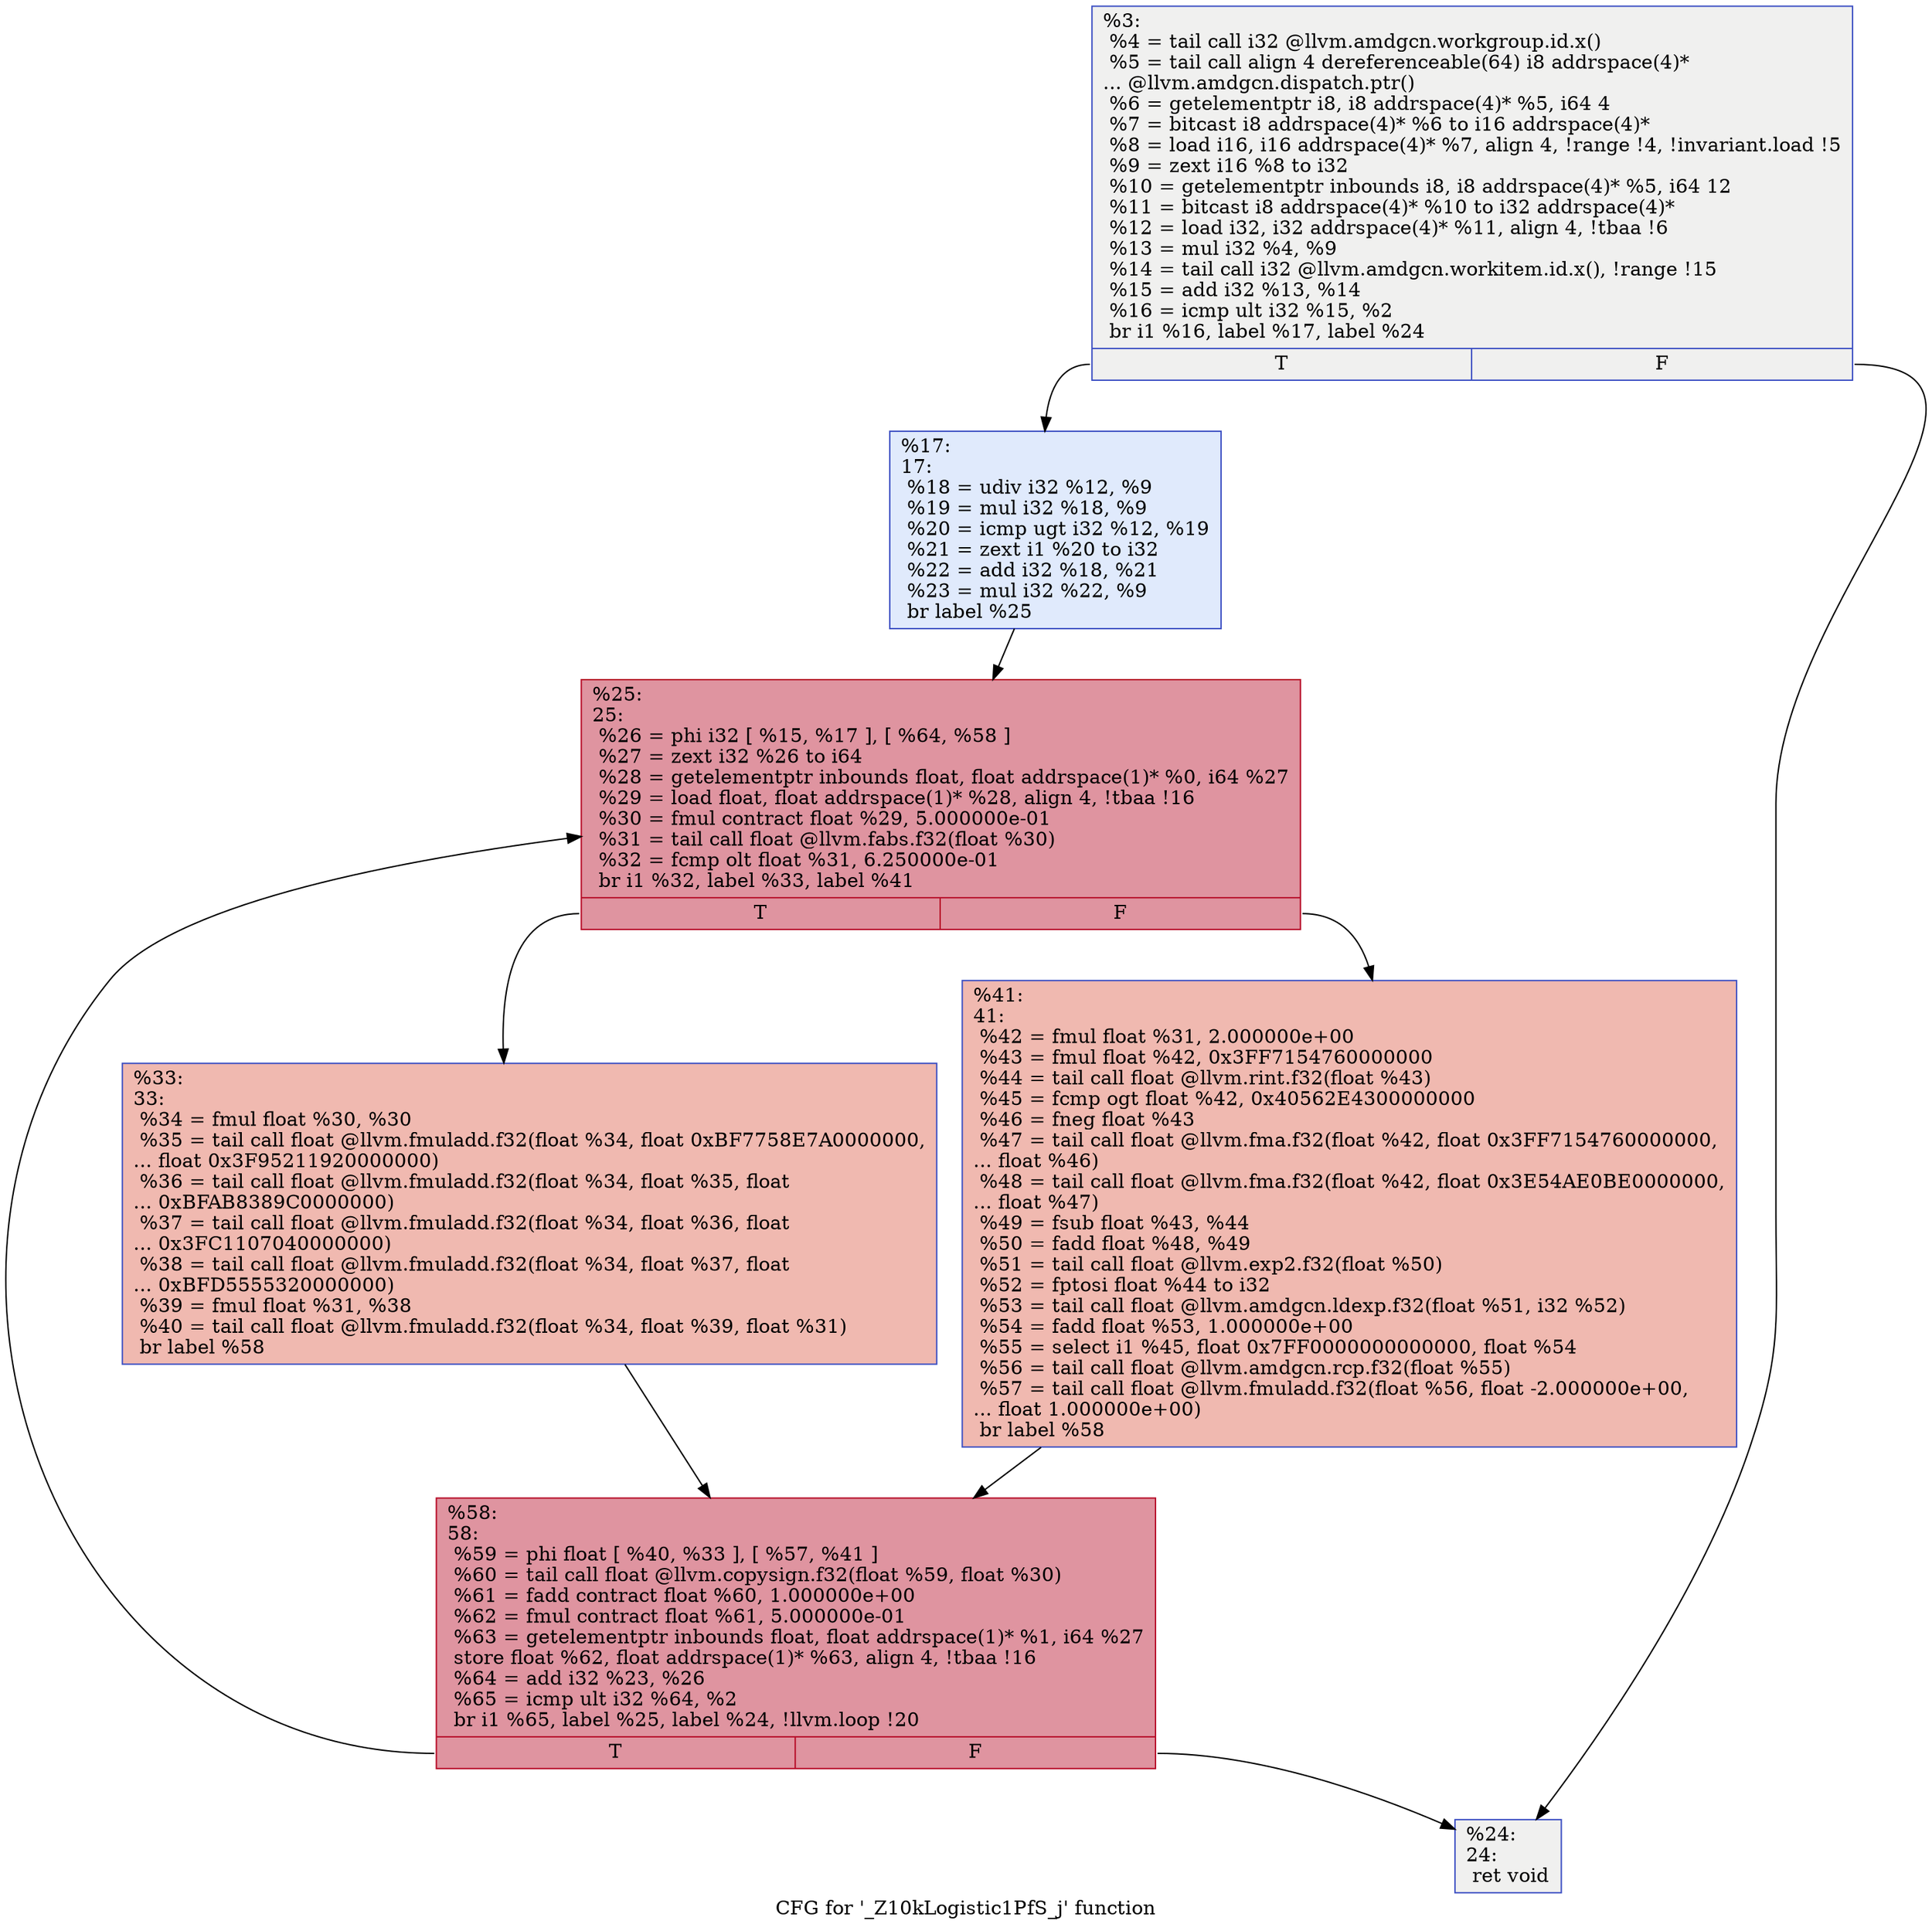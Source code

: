 digraph "CFG for '_Z10kLogistic1PfS_j' function" {
	label="CFG for '_Z10kLogistic1PfS_j' function";

	Node0x46e2070 [shape=record,color="#3d50c3ff", style=filled, fillcolor="#dedcdb70",label="{%3:\l  %4 = tail call i32 @llvm.amdgcn.workgroup.id.x()\l  %5 = tail call align 4 dereferenceable(64) i8 addrspace(4)*\l... @llvm.amdgcn.dispatch.ptr()\l  %6 = getelementptr i8, i8 addrspace(4)* %5, i64 4\l  %7 = bitcast i8 addrspace(4)* %6 to i16 addrspace(4)*\l  %8 = load i16, i16 addrspace(4)* %7, align 4, !range !4, !invariant.load !5\l  %9 = zext i16 %8 to i32\l  %10 = getelementptr inbounds i8, i8 addrspace(4)* %5, i64 12\l  %11 = bitcast i8 addrspace(4)* %10 to i32 addrspace(4)*\l  %12 = load i32, i32 addrspace(4)* %11, align 4, !tbaa !6\l  %13 = mul i32 %4, %9\l  %14 = tail call i32 @llvm.amdgcn.workitem.id.x(), !range !15\l  %15 = add i32 %13, %14\l  %16 = icmp ult i32 %15, %2\l  br i1 %16, label %17, label %24\l|{<s0>T|<s1>F}}"];
	Node0x46e2070:s0 -> Node0x46e39c0;
	Node0x46e2070:s1 -> Node0x46e4370;
	Node0x46e39c0 [shape=record,color="#3d50c3ff", style=filled, fillcolor="#b9d0f970",label="{%17:\l17:                                               \l  %18 = udiv i32 %12, %9\l  %19 = mul i32 %18, %9\l  %20 = icmp ugt i32 %12, %19\l  %21 = zext i1 %20 to i32\l  %22 = add i32 %18, %21\l  %23 = mul i32 %22, %9\l  br label %25\l}"];
	Node0x46e39c0 -> Node0x46e47f0;
	Node0x46e4370 [shape=record,color="#3d50c3ff", style=filled, fillcolor="#dedcdb70",label="{%24:\l24:                                               \l  ret void\l}"];
	Node0x46e47f0 [shape=record,color="#b70d28ff", style=filled, fillcolor="#b70d2870",label="{%25:\l25:                                               \l  %26 = phi i32 [ %15, %17 ], [ %64, %58 ]\l  %27 = zext i32 %26 to i64\l  %28 = getelementptr inbounds float, float addrspace(1)* %0, i64 %27\l  %29 = load float, float addrspace(1)* %28, align 4, !tbaa !16\l  %30 = fmul contract float %29, 5.000000e-01\l  %31 = tail call float @llvm.fabs.f32(float %30)\l  %32 = fcmp olt float %31, 6.250000e-01\l  br i1 %32, label %33, label %41\l|{<s0>T|<s1>F}}"];
	Node0x46e47f0:s0 -> Node0x46e4260;
	Node0x46e47f0:s1 -> Node0x46e42f0;
	Node0x46e4260 [shape=record,color="#3d50c3ff", style=filled, fillcolor="#de614d70",label="{%33:\l33:                                               \l  %34 = fmul float %30, %30\l  %35 = tail call float @llvm.fmuladd.f32(float %34, float 0xBF7758E7A0000000,\l... float 0x3F95211920000000)\l  %36 = tail call float @llvm.fmuladd.f32(float %34, float %35, float\l... 0xBFAB8389C0000000)\l  %37 = tail call float @llvm.fmuladd.f32(float %34, float %36, float\l... 0x3FC1107040000000)\l  %38 = tail call float @llvm.fmuladd.f32(float %34, float %37, float\l... 0xBFD5555320000000)\l  %39 = fmul float %31, %38\l  %40 = tail call float @llvm.fmuladd.f32(float %34, float %39, float %31)\l  br label %58\l}"];
	Node0x46e4260 -> Node0x46e4900;
	Node0x46e42f0 [shape=record,color="#3d50c3ff", style=filled, fillcolor="#de614d70",label="{%41:\l41:                                               \l  %42 = fmul float %31, 2.000000e+00\l  %43 = fmul float %42, 0x3FF7154760000000\l  %44 = tail call float @llvm.rint.f32(float %43)\l  %45 = fcmp ogt float %42, 0x40562E4300000000\l  %46 = fneg float %43\l  %47 = tail call float @llvm.fma.f32(float %42, float 0x3FF7154760000000,\l... float %46)\l  %48 = tail call float @llvm.fma.f32(float %42, float 0x3E54AE0BE0000000,\l... float %47)\l  %49 = fsub float %43, %44\l  %50 = fadd float %48, %49\l  %51 = tail call float @llvm.exp2.f32(float %50)\l  %52 = fptosi float %44 to i32\l  %53 = tail call float @llvm.amdgcn.ldexp.f32(float %51, i32 %52)\l  %54 = fadd float %53, 1.000000e+00\l  %55 = select i1 %45, float 0x7FF0000000000000, float %54\l  %56 = tail call float @llvm.amdgcn.rcp.f32(float %55)\l  %57 = tail call float @llvm.fmuladd.f32(float %56, float -2.000000e+00,\l... float 1.000000e+00)\l  br label %58\l}"];
	Node0x46e42f0 -> Node0x46e4900;
	Node0x46e4900 [shape=record,color="#b70d28ff", style=filled, fillcolor="#b70d2870",label="{%58:\l58:                                               \l  %59 = phi float [ %40, %33 ], [ %57, %41 ]\l  %60 = tail call float @llvm.copysign.f32(float %59, float %30)\l  %61 = fadd contract float %60, 1.000000e+00\l  %62 = fmul contract float %61, 5.000000e-01\l  %63 = getelementptr inbounds float, float addrspace(1)* %1, i64 %27\l  store float %62, float addrspace(1)* %63, align 4, !tbaa !16\l  %64 = add i32 %23, %26\l  %65 = icmp ult i32 %64, %2\l  br i1 %65, label %25, label %24, !llvm.loop !20\l|{<s0>T|<s1>F}}"];
	Node0x46e4900:s0 -> Node0x46e47f0;
	Node0x46e4900:s1 -> Node0x46e4370;
}
